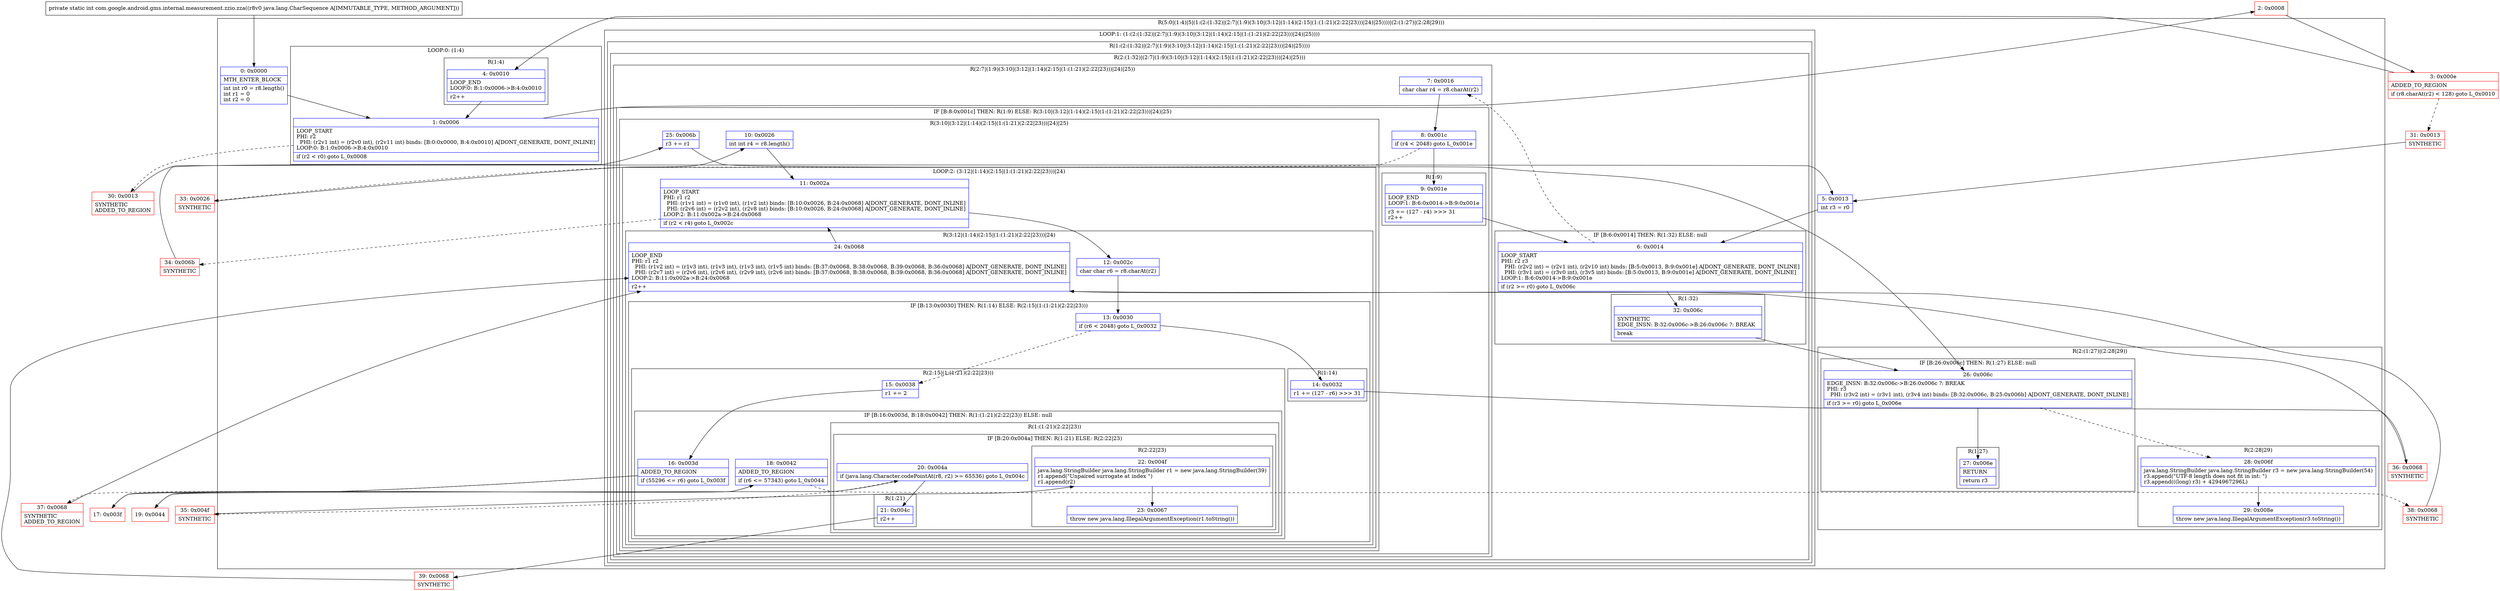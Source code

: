 digraph "CFG forcom.google.android.gms.internal.measurement.zzio.zza(Ljava\/lang\/CharSequence;)I" {
subgraph cluster_Region_890139911 {
label = "R(5:0|(1:4)|5|(1:(2:(1:32)|(2:7|(1:9)(3:10|(3:12|(1:14)(2:15|(1:(1:21)(2:22|23)))|24)|25))))|(2:(1:27)|(2:28|29)))";
node [shape=record,color=blue];
Node_0 [shape=record,label="{0\:\ 0x0000|MTH_ENTER_BLOCK\l|int int r0 = r8.length()\lint r1 = 0\lint r2 = 0\l}"];
subgraph cluster_LoopRegion_1111499723 {
label = "LOOP:0: (1:4)";
node [shape=record,color=blue];
Node_1 [shape=record,label="{1\:\ 0x0006|LOOP_START\lPHI: r2 \l  PHI: (r2v1 int) = (r2v0 int), (r2v11 int) binds: [B:0:0x0000, B:4:0x0010] A[DONT_GENERATE, DONT_INLINE]\lLOOP:0: B:1:0x0006\-\>B:4:0x0010\l|if (r2 \< r0) goto L_0x0008\l}"];
subgraph cluster_Region_352093770 {
label = "R(1:4)";
node [shape=record,color=blue];
Node_4 [shape=record,label="{4\:\ 0x0010|LOOP_END\lLOOP:0: B:1:0x0006\-\>B:4:0x0010\l|r2++\l}"];
}
}
Node_5 [shape=record,label="{5\:\ 0x0013|int r3 = r0\l}"];
subgraph cluster_LoopRegion_1908419598 {
label = "LOOP:1: (1:(2:(1:32)|(2:7|(1:9)(3:10|(3:12|(1:14)(2:15|(1:(1:21)(2:22|23)))|24)|25))))";
node [shape=record,color=blue];
subgraph cluster_Region_1202524216 {
label = "R(1:(2:(1:32)|(2:7|(1:9)(3:10|(3:12|(1:14)(2:15|(1:(1:21)(2:22|23)))|24)|25))))";
node [shape=record,color=blue];
subgraph cluster_Region_934552343 {
label = "R(2:(1:32)|(2:7|(1:9)(3:10|(3:12|(1:14)(2:15|(1:(1:21)(2:22|23)))|24)|25)))";
node [shape=record,color=blue];
subgraph cluster_IfRegion_1001536081 {
label = "IF [B:6:0x0014] THEN: R(1:32) ELSE: null";
node [shape=record,color=blue];
Node_6 [shape=record,label="{6\:\ 0x0014|LOOP_START\lPHI: r2 r3 \l  PHI: (r2v2 int) = (r2v1 int), (r2v10 int) binds: [B:5:0x0013, B:9:0x001e] A[DONT_GENERATE, DONT_INLINE]\l  PHI: (r3v1 int) = (r3v0 int), (r3v5 int) binds: [B:5:0x0013, B:9:0x001e] A[DONT_GENERATE, DONT_INLINE]\lLOOP:1: B:6:0x0014\-\>B:9:0x001e\l|if (r2 \>= r0) goto L_0x006c\l}"];
subgraph cluster_Region_662760513 {
label = "R(1:32)";
node [shape=record,color=blue];
Node_32 [shape=record,label="{32\:\ 0x006c|SYNTHETIC\lEDGE_INSN: B:32:0x006c\-\>B:26:0x006c ?: BREAK  \l|break\l}"];
}
}
subgraph cluster_Region_255632008 {
label = "R(2:7|(1:9)(3:10|(3:12|(1:14)(2:15|(1:(1:21)(2:22|23)))|24)|25))";
node [shape=record,color=blue];
Node_7 [shape=record,label="{7\:\ 0x0016|char char r4 = r8.charAt(r2)\l}"];
subgraph cluster_IfRegion_1535796368 {
label = "IF [B:8:0x001c] THEN: R(1:9) ELSE: R(3:10|(3:12|(1:14)(2:15|(1:(1:21)(2:22|23)))|24)|25)";
node [shape=record,color=blue];
Node_8 [shape=record,label="{8\:\ 0x001c|if (r4 \< 2048) goto L_0x001e\l}"];
subgraph cluster_Region_644406366 {
label = "R(1:9)";
node [shape=record,color=blue];
Node_9 [shape=record,label="{9\:\ 0x001e|LOOP_END\lLOOP:1: B:6:0x0014\-\>B:9:0x001e\l|r3 += (127 \- r4) \>\>\> 31\lr2++\l}"];
}
subgraph cluster_Region_698577057 {
label = "R(3:10|(3:12|(1:14)(2:15|(1:(1:21)(2:22|23)))|24)|25)";
node [shape=record,color=blue];
Node_10 [shape=record,label="{10\:\ 0x0026|int int r4 = r8.length()\l}"];
subgraph cluster_LoopRegion_342102972 {
label = "LOOP:2: (3:12|(1:14)(2:15|(1:(1:21)(2:22|23)))|24)";
node [shape=record,color=blue];
Node_11 [shape=record,label="{11\:\ 0x002a|LOOP_START\lPHI: r1 r2 \l  PHI: (r1v1 int) = (r1v0 int), (r1v2 int) binds: [B:10:0x0026, B:24:0x0068] A[DONT_GENERATE, DONT_INLINE]\l  PHI: (r2v6 int) = (r2v2 int), (r2v8 int) binds: [B:10:0x0026, B:24:0x0068] A[DONT_GENERATE, DONT_INLINE]\lLOOP:2: B:11:0x002a\-\>B:24:0x0068\l|if (r2 \< r4) goto L_0x002c\l}"];
subgraph cluster_Region_204664112 {
label = "R(3:12|(1:14)(2:15|(1:(1:21)(2:22|23)))|24)";
node [shape=record,color=blue];
Node_12 [shape=record,label="{12\:\ 0x002c|char char r6 = r8.charAt(r2)\l}"];
subgraph cluster_IfRegion_1521585271 {
label = "IF [B:13:0x0030] THEN: R(1:14) ELSE: R(2:15|(1:(1:21)(2:22|23)))";
node [shape=record,color=blue];
Node_13 [shape=record,label="{13\:\ 0x0030|if (r6 \< 2048) goto L_0x0032\l}"];
subgraph cluster_Region_57254447 {
label = "R(1:14)";
node [shape=record,color=blue];
Node_14 [shape=record,label="{14\:\ 0x0032|r1 += (127 \- r6) \>\>\> 31\l}"];
}
subgraph cluster_Region_1089773441 {
label = "R(2:15|(1:(1:21)(2:22|23)))";
node [shape=record,color=blue];
Node_15 [shape=record,label="{15\:\ 0x0038|r1 += 2\l}"];
subgraph cluster_IfRegion_660851681 {
label = "IF [B:16:0x003d, B:18:0x0042] THEN: R(1:(1:21)(2:22|23)) ELSE: null";
node [shape=record,color=blue];
Node_16 [shape=record,label="{16\:\ 0x003d|ADDED_TO_REGION\l|if (55296 \<= r6) goto L_0x003f\l}"];
Node_18 [shape=record,label="{18\:\ 0x0042|ADDED_TO_REGION\l|if (r6 \<= 57343) goto L_0x0044\l}"];
subgraph cluster_Region_1464866019 {
label = "R(1:(1:21)(2:22|23))";
node [shape=record,color=blue];
subgraph cluster_IfRegion_1955505986 {
label = "IF [B:20:0x004a] THEN: R(1:21) ELSE: R(2:22|23)";
node [shape=record,color=blue];
Node_20 [shape=record,label="{20\:\ 0x004a|if (java.lang.Character.codePointAt(r8, r2) \>= 65536) goto L_0x004c\l}"];
subgraph cluster_Region_1751020448 {
label = "R(1:21)";
node [shape=record,color=blue];
Node_21 [shape=record,label="{21\:\ 0x004c|r2++\l}"];
}
subgraph cluster_Region_70295887 {
label = "R(2:22|23)";
node [shape=record,color=blue];
Node_22 [shape=record,label="{22\:\ 0x004f|java.lang.StringBuilder java.lang.StringBuilder r1 = new java.lang.StringBuilder(39)\lr1.append(\"Unpaired surrogate at index \")\lr1.append(r2)\l}"];
Node_23 [shape=record,label="{23\:\ 0x0067|throw new java.lang.IllegalArgumentException(r1.toString())\l}"];
}
}
}
}
}
}
Node_24 [shape=record,label="{24\:\ 0x0068|LOOP_END\lPHI: r1 r2 \l  PHI: (r1v2 int) = (r1v3 int), (r1v3 int), (r1v3 int), (r1v5 int) binds: [B:37:0x0068, B:38:0x0068, B:39:0x0068, B:36:0x0068] A[DONT_GENERATE, DONT_INLINE]\l  PHI: (r2v7 int) = (r2v6 int), (r2v6 int), (r2v9 int), (r2v6 int) binds: [B:37:0x0068, B:38:0x0068, B:39:0x0068, B:36:0x0068] A[DONT_GENERATE, DONT_INLINE]\lLOOP:2: B:11:0x002a\-\>B:24:0x0068\l|r2++\l}"];
}
}
Node_25 [shape=record,label="{25\:\ 0x006b|r3 += r1\l}"];
}
}
}
}
}
}
subgraph cluster_Region_2018763489 {
label = "R(2:(1:27)|(2:28|29))";
node [shape=record,color=blue];
subgraph cluster_IfRegion_110392345 {
label = "IF [B:26:0x006c] THEN: R(1:27) ELSE: null";
node [shape=record,color=blue];
Node_26 [shape=record,label="{26\:\ 0x006c|EDGE_INSN: B:32:0x006c\-\>B:26:0x006c ?: BREAK  \lPHI: r3 \l  PHI: (r3v2 int) = (r3v1 int), (r3v4 int) binds: [B:32:0x006c, B:25:0x006b] A[DONT_GENERATE, DONT_INLINE]\l|if (r3 \>= r0) goto L_0x006e\l}"];
subgraph cluster_Region_1861385123 {
label = "R(1:27)";
node [shape=record,color=blue];
Node_27 [shape=record,label="{27\:\ 0x006e|RETURN\l|return r3\l}"];
}
}
subgraph cluster_Region_1522498610 {
label = "R(2:28|29)";
node [shape=record,color=blue];
Node_28 [shape=record,label="{28\:\ 0x006f|java.lang.StringBuilder java.lang.StringBuilder r3 = new java.lang.StringBuilder(54)\lr3.append(\"UTF\-8 length does not fit in int: \")\lr3.append(((long) r3) + 4294967296L)\l}"];
Node_29 [shape=record,label="{29\:\ 0x008e|throw new java.lang.IllegalArgumentException(r3.toString())\l}"];
}
}
}
Node_2 [shape=record,color=red,label="{2\:\ 0x0008}"];
Node_3 [shape=record,color=red,label="{3\:\ 0x000e|ADDED_TO_REGION\l|if (r8.charAt(r2) \< 128) goto L_0x0010\l}"];
Node_17 [shape=record,color=red,label="{17\:\ 0x003f}"];
Node_19 [shape=record,color=red,label="{19\:\ 0x0044}"];
Node_30 [shape=record,color=red,label="{30\:\ 0x0013|SYNTHETIC\lADDED_TO_REGION\l}"];
Node_31 [shape=record,color=red,label="{31\:\ 0x0013|SYNTHETIC\l}"];
Node_33 [shape=record,color=red,label="{33\:\ 0x0026|SYNTHETIC\l}"];
Node_34 [shape=record,color=red,label="{34\:\ 0x006b|SYNTHETIC\l}"];
Node_35 [shape=record,color=red,label="{35\:\ 0x004f|SYNTHETIC\l}"];
Node_36 [shape=record,color=red,label="{36\:\ 0x0068|SYNTHETIC\l}"];
Node_37 [shape=record,color=red,label="{37\:\ 0x0068|SYNTHETIC\lADDED_TO_REGION\l}"];
Node_38 [shape=record,color=red,label="{38\:\ 0x0068|SYNTHETIC\l}"];
Node_39 [shape=record,color=red,label="{39\:\ 0x0068|SYNTHETIC\l}"];
MethodNode[shape=record,label="{private static int com.google.android.gms.internal.measurement.zzio.zza((r8v0 java.lang.CharSequence A[IMMUTABLE_TYPE, METHOD_ARGUMENT])) }"];
MethodNode -> Node_0;
Node_0 -> Node_1;
Node_1 -> Node_2;
Node_1 -> Node_30[style=dashed];
Node_4 -> Node_1;
Node_5 -> Node_6;
Node_6 -> Node_7[style=dashed];
Node_6 -> Node_32;
Node_32 -> Node_26;
Node_7 -> Node_8;
Node_8 -> Node_9;
Node_8 -> Node_33[style=dashed];
Node_9 -> Node_6;
Node_10 -> Node_11;
Node_11 -> Node_12;
Node_11 -> Node_34[style=dashed];
Node_12 -> Node_13;
Node_13 -> Node_14;
Node_13 -> Node_15[style=dashed];
Node_14 -> Node_36;
Node_15 -> Node_16;
Node_16 -> Node_17;
Node_16 -> Node_37[style=dashed];
Node_18 -> Node_19;
Node_18 -> Node_38[style=dashed];
Node_20 -> Node_21;
Node_20 -> Node_35[style=dashed];
Node_21 -> Node_39;
Node_22 -> Node_23;
Node_24 -> Node_11;
Node_25 -> Node_26;
Node_26 -> Node_27;
Node_26 -> Node_28[style=dashed];
Node_28 -> Node_29;
Node_2 -> Node_3;
Node_3 -> Node_4;
Node_3 -> Node_31[style=dashed];
Node_17 -> Node_18;
Node_19 -> Node_20;
Node_30 -> Node_5;
Node_31 -> Node_5;
Node_33 -> Node_10;
Node_34 -> Node_25;
Node_35 -> Node_22;
Node_36 -> Node_24;
Node_37 -> Node_24;
Node_38 -> Node_24;
Node_39 -> Node_24;
}


